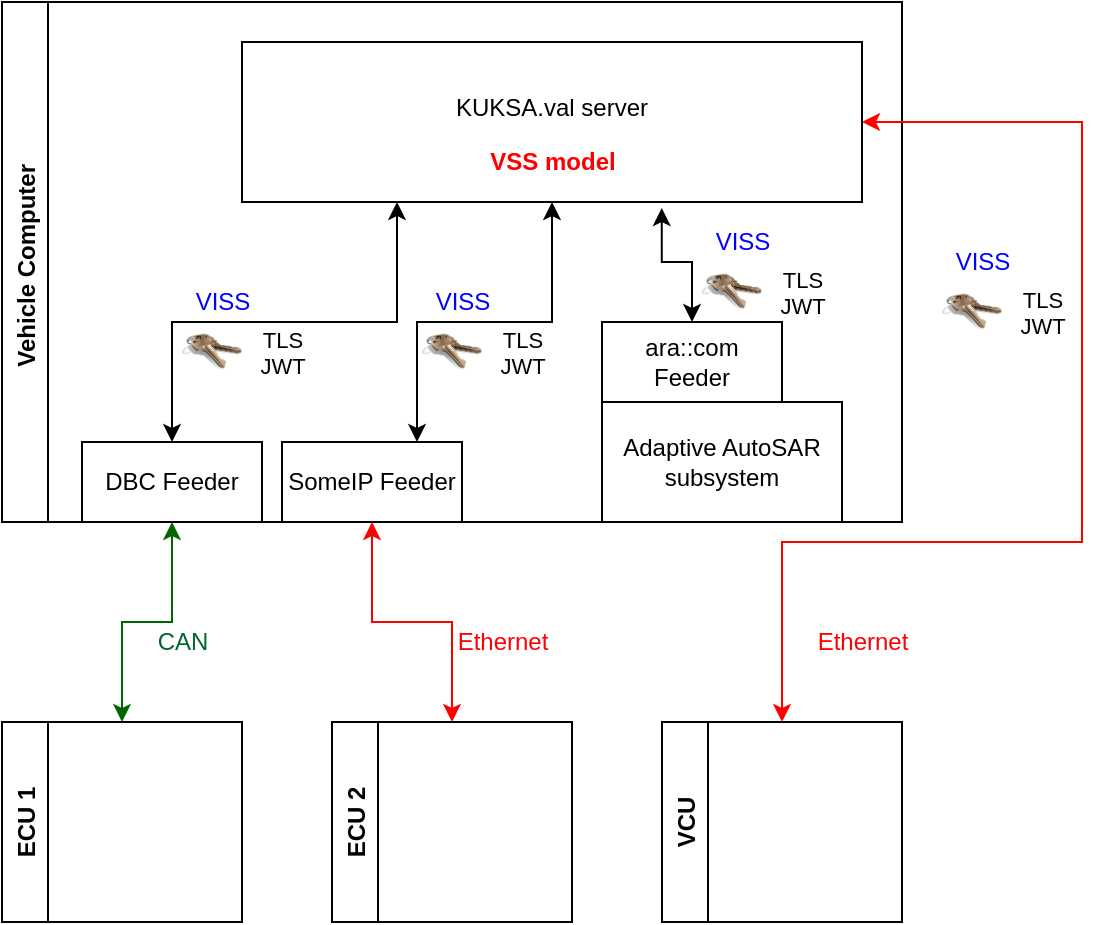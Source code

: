 <mxfile version="16.4.3" type="github">
  <diagram id="2CpviFpsAhP7GC_aui2c" name="Page-1">
    <mxGraphModel dx="1454" dy="798" grid="1" gridSize="10" guides="1" tooltips="1" connect="1" arrows="1" fold="1" page="1" pageScale="1" pageWidth="827" pageHeight="1169" math="0" shadow="0">
      <root>
        <mxCell id="0" />
        <mxCell id="1" parent="0" />
        <mxCell id="Eosyk9RFr-M7ZK3zL_iW-1" value="Vehicle Computer " style="swimlane;horizontal=0;" vertex="1" parent="1">
          <mxGeometry x="70" y="40" width="450" height="260" as="geometry" />
        </mxCell>
        <mxCell id="Eosyk9RFr-M7ZK3zL_iW-27" style="edgeStyle=orthogonalEdgeStyle;rounded=0;orthogonalLoop=1;jettySize=auto;html=1;exitX=0.5;exitY=0;exitDx=0;exitDy=0;entryX=0.25;entryY=1;entryDx=0;entryDy=0;fontColor=#000000;startArrow=classic;startFill=1;endArrow=classic;endFill=1;strokeColor=#000000;" edge="1" parent="Eosyk9RFr-M7ZK3zL_iW-1" source="Eosyk9RFr-M7ZK3zL_iW-22" target="Eosyk9RFr-M7ZK3zL_iW-45">
          <mxGeometry relative="1" as="geometry">
            <mxPoint x="158" y="120" as="targetPoint" />
            <Array as="points">
              <mxPoint x="85" y="160" />
              <mxPoint x="198" y="160" />
            </Array>
          </mxGeometry>
        </mxCell>
        <mxCell id="Eosyk9RFr-M7ZK3zL_iW-22" value="DBC Feeder" style="rounded=0;whiteSpace=wrap;html=1;fontColor=#000000;" vertex="1" parent="Eosyk9RFr-M7ZK3zL_iW-1">
          <mxGeometry x="40" y="220" width="90" height="40" as="geometry" />
        </mxCell>
        <mxCell id="Eosyk9RFr-M7ZK3zL_iW-23" value="" style="group" vertex="1" connectable="0" parent="Eosyk9RFr-M7ZK3zL_iW-1">
          <mxGeometry x="90" y="160" width="70" height="30" as="geometry" />
        </mxCell>
        <mxCell id="Eosyk9RFr-M7ZK3zL_iW-24" value="" style="image;html=1;image=img/lib/clip_art/general/Keys_128x128.png;fontColor=#000000;" vertex="1" parent="Eosyk9RFr-M7ZK3zL_iW-23">
          <mxGeometry width="30" height="30" as="geometry" />
        </mxCell>
        <mxCell id="Eosyk9RFr-M7ZK3zL_iW-25" value="&lt;font style=&quot;font-size: 11px&quot;&gt;TLS&lt;br&gt;&lt;/font&gt;&lt;div style=&quot;text-align: left ; font-size: 11px&quot;&gt;&lt;font style=&quot;font-size: 11px&quot;&gt;JWT&lt;/font&gt;&lt;/div&gt;" style="text;html=1;align=center;verticalAlign=middle;resizable=0;points=[];autosize=1;strokeColor=none;fillColor=none;fontColor=#000000;" vertex="1" parent="Eosyk9RFr-M7ZK3zL_iW-23">
          <mxGeometry x="30" width="40" height="30" as="geometry" />
        </mxCell>
        <mxCell id="Eosyk9RFr-M7ZK3zL_iW-26" value="&lt;font color=&quot;#0000ff&quot;&gt;VISS&lt;/font&gt;" style="text;html=1;align=center;verticalAlign=middle;resizable=0;points=[];autosize=1;strokeColor=none;fillColor=none;" vertex="1" parent="Eosyk9RFr-M7ZK3zL_iW-1">
          <mxGeometry x="90" y="140" width="40" height="20" as="geometry" />
        </mxCell>
        <mxCell id="Eosyk9RFr-M7ZK3zL_iW-33" style="edgeStyle=orthogonalEdgeStyle;rounded=0;orthogonalLoop=1;jettySize=auto;html=1;exitX=0.75;exitY=0;exitDx=0;exitDy=0;entryX=0.5;entryY=1;entryDx=0;entryDy=0;fontColor=#FF0000;startArrow=classic;startFill=1;endArrow=classic;endFill=1;strokeColor=#000000;" edge="1" parent="Eosyk9RFr-M7ZK3zL_iW-1" source="Eosyk9RFr-M7ZK3zL_iW-31" target="Eosyk9RFr-M7ZK3zL_iW-45">
          <mxGeometry relative="1" as="geometry">
            <mxPoint x="208" y="120" as="targetPoint" />
            <Array as="points">
              <mxPoint x="208" y="160" />
              <mxPoint x="275" y="160" />
            </Array>
          </mxGeometry>
        </mxCell>
        <mxCell id="Eosyk9RFr-M7ZK3zL_iW-31" value="SomeIP Feeder" style="rounded=0;whiteSpace=wrap;html=1;fontColor=#000000;" vertex="1" parent="Eosyk9RFr-M7ZK3zL_iW-1">
          <mxGeometry x="140" y="220" width="90" height="40" as="geometry" />
        </mxCell>
        <mxCell id="Eosyk9RFr-M7ZK3zL_iW-34" value="" style="group" vertex="1" connectable="0" parent="Eosyk9RFr-M7ZK3zL_iW-1">
          <mxGeometry x="210" y="160" width="70" height="30" as="geometry" />
        </mxCell>
        <mxCell id="Eosyk9RFr-M7ZK3zL_iW-35" value="" style="image;html=1;image=img/lib/clip_art/general/Keys_128x128.png;fontColor=#000000;" vertex="1" parent="Eosyk9RFr-M7ZK3zL_iW-34">
          <mxGeometry width="30" height="30" as="geometry" />
        </mxCell>
        <mxCell id="Eosyk9RFr-M7ZK3zL_iW-36" value="&lt;font style=&quot;font-size: 11px&quot;&gt;TLS&lt;br&gt;&lt;/font&gt;&lt;div style=&quot;text-align: left ; font-size: 11px&quot;&gt;&lt;font style=&quot;font-size: 11px&quot;&gt;JWT&lt;/font&gt;&lt;/div&gt;" style="text;html=1;align=center;verticalAlign=middle;resizable=0;points=[];autosize=1;strokeColor=none;fillColor=none;fontColor=#000000;" vertex="1" parent="Eosyk9RFr-M7ZK3zL_iW-34">
          <mxGeometry x="30" width="40" height="30" as="geometry" />
        </mxCell>
        <mxCell id="Eosyk9RFr-M7ZK3zL_iW-37" value="&lt;font color=&quot;#0000ff&quot;&gt;VISS&lt;/font&gt;" style="text;html=1;align=center;verticalAlign=middle;resizable=0;points=[];autosize=1;strokeColor=none;fillColor=none;" vertex="1" parent="Eosyk9RFr-M7ZK3zL_iW-1">
          <mxGeometry x="210" y="140" width="40" height="20" as="geometry" />
        </mxCell>
        <mxCell id="Eosyk9RFr-M7ZK3zL_iW-47" value="" style="group" vertex="1" connectable="0" parent="Eosyk9RFr-M7ZK3zL_iW-1">
          <mxGeometry x="120" y="20" width="310" height="80" as="geometry" />
        </mxCell>
        <mxCell id="Eosyk9RFr-M7ZK3zL_iW-45" value="&lt;font color=&quot;#000000&quot;&gt;KUKSA.val server&lt;br&gt;&lt;br&gt;&lt;/font&gt;" style="rounded=0;whiteSpace=wrap;html=1;fontColor=#FF0000;" vertex="1" parent="Eosyk9RFr-M7ZK3zL_iW-47">
          <mxGeometry width="310" height="80" as="geometry" />
        </mxCell>
        <mxCell id="Eosyk9RFr-M7ZK3zL_iW-46" value="&lt;font color=&quot;#ff0000&quot;&gt;&lt;b&gt;VSS model&lt;/b&gt;&lt;/font&gt;" style="text;html=1;align=center;verticalAlign=middle;resizable=0;points=[];autosize=1;strokeColor=none;fillColor=none;fontColor=#0000FF;" vertex="1" parent="Eosyk9RFr-M7ZK3zL_iW-47">
          <mxGeometry x="114.997" y="50" width="80" height="20" as="geometry" />
        </mxCell>
        <mxCell id="Eosyk9RFr-M7ZK3zL_iW-48" value="Adaptive AutoSAR&lt;br&gt;subsystem" style="rounded=0;whiteSpace=wrap;html=1;fontColor=#000000;" vertex="1" parent="Eosyk9RFr-M7ZK3zL_iW-1">
          <mxGeometry x="300" y="200" width="120" height="60" as="geometry" />
        </mxCell>
        <mxCell id="Eosyk9RFr-M7ZK3zL_iW-50" style="edgeStyle=orthogonalEdgeStyle;rounded=0;orthogonalLoop=1;jettySize=auto;html=1;exitX=0.5;exitY=0;exitDx=0;exitDy=0;entryX=0.677;entryY=1.038;entryDx=0;entryDy=0;fontColor=#000000;startArrow=classic;startFill=1;endArrow=classic;endFill=1;strokeColor=#000000;entryPerimeter=0;" edge="1" parent="Eosyk9RFr-M7ZK3zL_iW-1" source="Eosyk9RFr-M7ZK3zL_iW-49" target="Eosyk9RFr-M7ZK3zL_iW-45">
          <mxGeometry relative="1" as="geometry" />
        </mxCell>
        <mxCell id="Eosyk9RFr-M7ZK3zL_iW-49" value="ara::com Feeder" style="rounded=0;whiteSpace=wrap;html=1;fontColor=#000000;" vertex="1" parent="Eosyk9RFr-M7ZK3zL_iW-1">
          <mxGeometry x="300" y="160" width="90" height="40" as="geometry" />
        </mxCell>
        <mxCell id="Eosyk9RFr-M7ZK3zL_iW-41" value="" style="group" vertex="1" connectable="0" parent="Eosyk9RFr-M7ZK3zL_iW-1">
          <mxGeometry x="350" y="130" width="70" height="30" as="geometry" />
        </mxCell>
        <mxCell id="Eosyk9RFr-M7ZK3zL_iW-42" value="" style="image;html=1;image=img/lib/clip_art/general/Keys_128x128.png;fontColor=#000000;" vertex="1" parent="Eosyk9RFr-M7ZK3zL_iW-41">
          <mxGeometry width="30" height="30" as="geometry" />
        </mxCell>
        <mxCell id="Eosyk9RFr-M7ZK3zL_iW-43" value="&lt;font style=&quot;font-size: 11px&quot;&gt;TLS&lt;br&gt;&lt;/font&gt;&lt;div style=&quot;text-align: left ; font-size: 11px&quot;&gt;&lt;font style=&quot;font-size: 11px&quot;&gt;JWT&lt;/font&gt;&lt;/div&gt;" style="text;html=1;align=center;verticalAlign=middle;resizable=0;points=[];autosize=1;strokeColor=none;fillColor=none;fontColor=#000000;" vertex="1" parent="Eosyk9RFr-M7ZK3zL_iW-41">
          <mxGeometry x="30" width="40" height="30" as="geometry" />
        </mxCell>
        <mxCell id="Eosyk9RFr-M7ZK3zL_iW-51" value="&lt;font color=&quot;#0000ff&quot;&gt;VISS&lt;/font&gt;" style="text;html=1;align=center;verticalAlign=middle;resizable=0;points=[];autosize=1;strokeColor=none;fillColor=none;" vertex="1" parent="Eosyk9RFr-M7ZK3zL_iW-41">
          <mxGeometry y="-20" width="40" height="20" as="geometry" />
        </mxCell>
        <mxCell id="Eosyk9RFr-M7ZK3zL_iW-19" style="edgeStyle=orthogonalEdgeStyle;rounded=0;orthogonalLoop=1;jettySize=auto;html=1;exitX=0.5;exitY=0;exitDx=0;exitDy=0;endArrow=classic;endFill=1;startArrow=classic;startFill=1;fillColor=#d5e8d4;strokeColor=#006600;" edge="1" parent="1" source="Eosyk9RFr-M7ZK3zL_iW-9" target="Eosyk9RFr-M7ZK3zL_iW-22">
          <mxGeometry relative="1" as="geometry" />
        </mxCell>
        <mxCell id="Eosyk9RFr-M7ZK3zL_iW-9" value="ECU 1" style="swimlane;horizontal=0;" vertex="1" parent="1">
          <mxGeometry x="70" y="400" width="120" height="100" as="geometry" />
        </mxCell>
        <mxCell id="Eosyk9RFr-M7ZK3zL_iW-20" value="&lt;font color=&quot;#006633&quot;&gt;CAN&lt;/font&gt;" style="text;html=1;align=center;verticalAlign=middle;resizable=0;points=[];autosize=1;strokeColor=none;fillColor=none;" vertex="1" parent="1">
          <mxGeometry x="140" y="350" width="40" height="20" as="geometry" />
        </mxCell>
        <mxCell id="Eosyk9RFr-M7ZK3zL_iW-29" style="edgeStyle=orthogonalEdgeStyle;rounded=0;orthogonalLoop=1;jettySize=auto;html=1;exitX=0.5;exitY=0;exitDx=0;exitDy=0;fontColor=#000000;startArrow=classic;startFill=1;endArrow=classic;endFill=1;strokeColor=#FF0000;entryX=0.5;entryY=1;entryDx=0;entryDy=0;" edge="1" parent="1" source="Eosyk9RFr-M7ZK3zL_iW-28" target="Eosyk9RFr-M7ZK3zL_iW-31">
          <mxGeometry relative="1" as="geometry">
            <mxPoint x="340" y="310" as="targetPoint" />
          </mxGeometry>
        </mxCell>
        <mxCell id="Eosyk9RFr-M7ZK3zL_iW-28" value="ECU 2" style="swimlane;horizontal=0;" vertex="1" parent="1">
          <mxGeometry x="235" y="400" width="120" height="100" as="geometry" />
        </mxCell>
        <mxCell id="Eosyk9RFr-M7ZK3zL_iW-30" value="&lt;font color=&quot;#ff0000&quot;&gt;Ethernet&lt;/font&gt;" style="text;html=1;align=center;verticalAlign=middle;resizable=0;points=[];autosize=1;strokeColor=none;fillColor=none;fontColor=#000000;" vertex="1" parent="1">
          <mxGeometry x="290" y="350" width="60" height="20" as="geometry" />
        </mxCell>
        <mxCell id="Eosyk9RFr-M7ZK3zL_iW-52" style="edgeStyle=orthogonalEdgeStyle;rounded=0;orthogonalLoop=1;jettySize=auto;html=1;exitX=0.5;exitY=0;exitDx=0;exitDy=0;entryX=1;entryY=0.5;entryDx=0;entryDy=0;fontColor=#000000;startArrow=classic;startFill=1;endArrow=classic;endFill=1;strokeColor=#FF0000;elbow=vertical;" edge="1" parent="1" source="Eosyk9RFr-M7ZK3zL_iW-38" target="Eosyk9RFr-M7ZK3zL_iW-45">
          <mxGeometry relative="1" as="geometry">
            <Array as="points">
              <mxPoint x="460" y="310" />
              <mxPoint x="610" y="310" />
              <mxPoint x="610" y="100" />
            </Array>
          </mxGeometry>
        </mxCell>
        <mxCell id="Eosyk9RFr-M7ZK3zL_iW-38" value="VCU" style="swimlane;horizontal=0;" vertex="1" parent="1">
          <mxGeometry x="400" y="400" width="120" height="100" as="geometry" />
        </mxCell>
        <mxCell id="Eosyk9RFr-M7ZK3zL_iW-40" value="&lt;font color=&quot;#ff0000&quot;&gt;Ethernet&lt;/font&gt;" style="text;html=1;align=center;verticalAlign=middle;resizable=0;points=[];autosize=1;strokeColor=none;fillColor=none;fontColor=#000000;" vertex="1" parent="1">
          <mxGeometry x="470" y="350" width="60" height="20" as="geometry" />
        </mxCell>
        <mxCell id="Eosyk9RFr-M7ZK3zL_iW-53" value="" style="group" vertex="1" connectable="0" parent="1">
          <mxGeometry x="540" y="180" width="70" height="30" as="geometry" />
        </mxCell>
        <mxCell id="Eosyk9RFr-M7ZK3zL_iW-54" value="" style="image;html=1;image=img/lib/clip_art/general/Keys_128x128.png;fontColor=#000000;" vertex="1" parent="Eosyk9RFr-M7ZK3zL_iW-53">
          <mxGeometry width="30" height="30" as="geometry" />
        </mxCell>
        <mxCell id="Eosyk9RFr-M7ZK3zL_iW-55" value="&lt;font style=&quot;font-size: 11px&quot;&gt;TLS&lt;br&gt;&lt;/font&gt;&lt;div style=&quot;text-align: left ; font-size: 11px&quot;&gt;&lt;font style=&quot;font-size: 11px&quot;&gt;JWT&lt;/font&gt;&lt;/div&gt;" style="text;html=1;align=center;verticalAlign=middle;resizable=0;points=[];autosize=1;strokeColor=none;fillColor=none;fontColor=#000000;" vertex="1" parent="Eosyk9RFr-M7ZK3zL_iW-53">
          <mxGeometry x="30" width="40" height="30" as="geometry" />
        </mxCell>
        <mxCell id="Eosyk9RFr-M7ZK3zL_iW-56" value="&lt;font color=&quot;#0000ff&quot;&gt;VISS&lt;/font&gt;" style="text;html=1;align=center;verticalAlign=middle;resizable=0;points=[];autosize=1;strokeColor=none;fillColor=none;" vertex="1" parent="Eosyk9RFr-M7ZK3zL_iW-53">
          <mxGeometry y="-20" width="40" height="20" as="geometry" />
        </mxCell>
      </root>
    </mxGraphModel>
  </diagram>
</mxfile>
